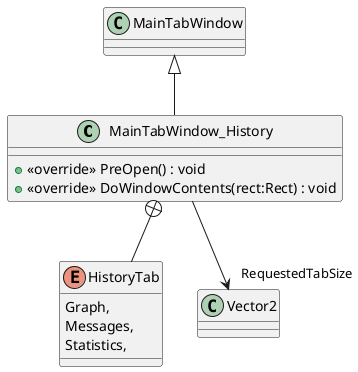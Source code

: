 @startuml
class MainTabWindow_History {
    + <<override>> PreOpen() : void
    + <<override>> DoWindowContents(rect:Rect) : void
}
enum HistoryTab {
    Graph,
    Messages,
    Statistics,
}
MainTabWindow <|-- MainTabWindow_History
MainTabWindow_History --> "RequestedTabSize" Vector2
MainTabWindow_History +-- HistoryTab
@enduml
